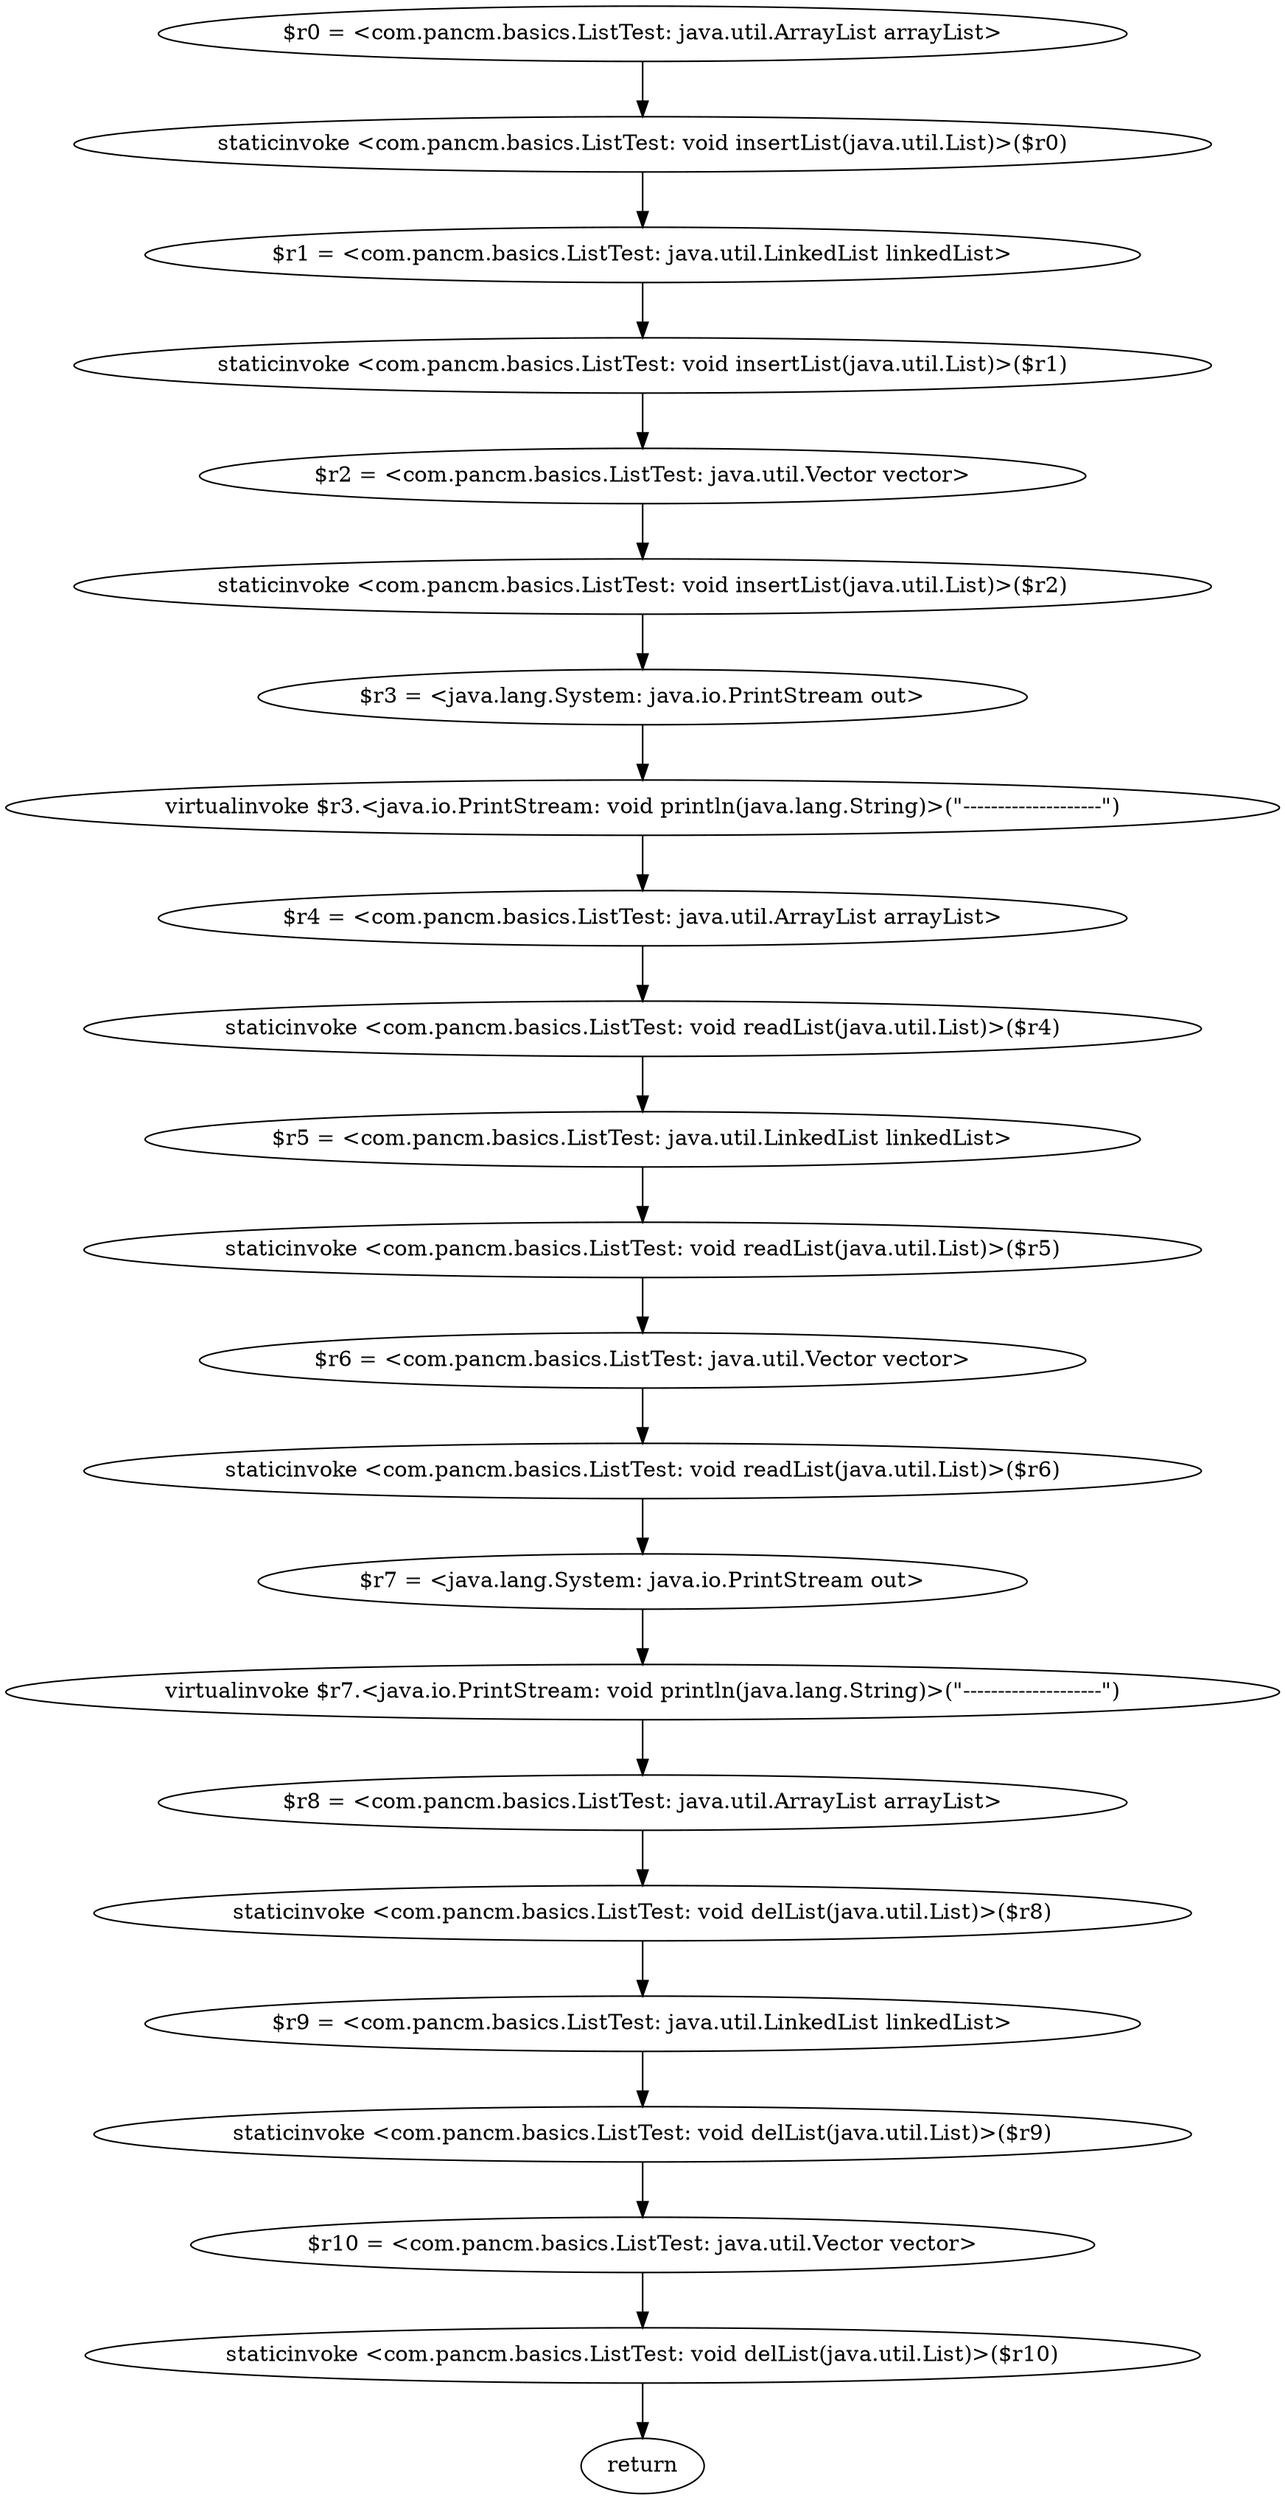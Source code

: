 digraph "unitGraph" {
    "$r0 = <com.pancm.basics.ListTest: java.util.ArrayList arrayList>"
    "staticinvoke <com.pancm.basics.ListTest: void insertList(java.util.List)>($r0)"
    "$r1 = <com.pancm.basics.ListTest: java.util.LinkedList linkedList>"
    "staticinvoke <com.pancm.basics.ListTest: void insertList(java.util.List)>($r1)"
    "$r2 = <com.pancm.basics.ListTest: java.util.Vector vector>"
    "staticinvoke <com.pancm.basics.ListTest: void insertList(java.util.List)>($r2)"
    "$r3 = <java.lang.System: java.io.PrintStream out>"
    "virtualinvoke $r3.<java.io.PrintStream: void println(java.lang.String)>(\"--------------------\")"
    "$r4 = <com.pancm.basics.ListTest: java.util.ArrayList arrayList>"
    "staticinvoke <com.pancm.basics.ListTest: void readList(java.util.List)>($r4)"
    "$r5 = <com.pancm.basics.ListTest: java.util.LinkedList linkedList>"
    "staticinvoke <com.pancm.basics.ListTest: void readList(java.util.List)>($r5)"
    "$r6 = <com.pancm.basics.ListTest: java.util.Vector vector>"
    "staticinvoke <com.pancm.basics.ListTest: void readList(java.util.List)>($r6)"
    "$r7 = <java.lang.System: java.io.PrintStream out>"
    "virtualinvoke $r7.<java.io.PrintStream: void println(java.lang.String)>(\"--------------------\")"
    "$r8 = <com.pancm.basics.ListTest: java.util.ArrayList arrayList>"
    "staticinvoke <com.pancm.basics.ListTest: void delList(java.util.List)>($r8)"
    "$r9 = <com.pancm.basics.ListTest: java.util.LinkedList linkedList>"
    "staticinvoke <com.pancm.basics.ListTest: void delList(java.util.List)>($r9)"
    "$r10 = <com.pancm.basics.ListTest: java.util.Vector vector>"
    "staticinvoke <com.pancm.basics.ListTest: void delList(java.util.List)>($r10)"
    "return"
    "$r0 = <com.pancm.basics.ListTest: java.util.ArrayList arrayList>"->"staticinvoke <com.pancm.basics.ListTest: void insertList(java.util.List)>($r0)";
    "staticinvoke <com.pancm.basics.ListTest: void insertList(java.util.List)>($r0)"->"$r1 = <com.pancm.basics.ListTest: java.util.LinkedList linkedList>";
    "$r1 = <com.pancm.basics.ListTest: java.util.LinkedList linkedList>"->"staticinvoke <com.pancm.basics.ListTest: void insertList(java.util.List)>($r1)";
    "staticinvoke <com.pancm.basics.ListTest: void insertList(java.util.List)>($r1)"->"$r2 = <com.pancm.basics.ListTest: java.util.Vector vector>";
    "$r2 = <com.pancm.basics.ListTest: java.util.Vector vector>"->"staticinvoke <com.pancm.basics.ListTest: void insertList(java.util.List)>($r2)";
    "staticinvoke <com.pancm.basics.ListTest: void insertList(java.util.List)>($r2)"->"$r3 = <java.lang.System: java.io.PrintStream out>";
    "$r3 = <java.lang.System: java.io.PrintStream out>"->"virtualinvoke $r3.<java.io.PrintStream: void println(java.lang.String)>(\"--------------------\")";
    "virtualinvoke $r3.<java.io.PrintStream: void println(java.lang.String)>(\"--------------------\")"->"$r4 = <com.pancm.basics.ListTest: java.util.ArrayList arrayList>";
    "$r4 = <com.pancm.basics.ListTest: java.util.ArrayList arrayList>"->"staticinvoke <com.pancm.basics.ListTest: void readList(java.util.List)>($r4)";
    "staticinvoke <com.pancm.basics.ListTest: void readList(java.util.List)>($r4)"->"$r5 = <com.pancm.basics.ListTest: java.util.LinkedList linkedList>";
    "$r5 = <com.pancm.basics.ListTest: java.util.LinkedList linkedList>"->"staticinvoke <com.pancm.basics.ListTest: void readList(java.util.List)>($r5)";
    "staticinvoke <com.pancm.basics.ListTest: void readList(java.util.List)>($r5)"->"$r6 = <com.pancm.basics.ListTest: java.util.Vector vector>";
    "$r6 = <com.pancm.basics.ListTest: java.util.Vector vector>"->"staticinvoke <com.pancm.basics.ListTest: void readList(java.util.List)>($r6)";
    "staticinvoke <com.pancm.basics.ListTest: void readList(java.util.List)>($r6)"->"$r7 = <java.lang.System: java.io.PrintStream out>";
    "$r7 = <java.lang.System: java.io.PrintStream out>"->"virtualinvoke $r7.<java.io.PrintStream: void println(java.lang.String)>(\"--------------------\")";
    "virtualinvoke $r7.<java.io.PrintStream: void println(java.lang.String)>(\"--------------------\")"->"$r8 = <com.pancm.basics.ListTest: java.util.ArrayList arrayList>";
    "$r8 = <com.pancm.basics.ListTest: java.util.ArrayList arrayList>"->"staticinvoke <com.pancm.basics.ListTest: void delList(java.util.List)>($r8)";
    "staticinvoke <com.pancm.basics.ListTest: void delList(java.util.List)>($r8)"->"$r9 = <com.pancm.basics.ListTest: java.util.LinkedList linkedList>";
    "$r9 = <com.pancm.basics.ListTest: java.util.LinkedList linkedList>"->"staticinvoke <com.pancm.basics.ListTest: void delList(java.util.List)>($r9)";
    "staticinvoke <com.pancm.basics.ListTest: void delList(java.util.List)>($r9)"->"$r10 = <com.pancm.basics.ListTest: java.util.Vector vector>";
    "$r10 = <com.pancm.basics.ListTest: java.util.Vector vector>"->"staticinvoke <com.pancm.basics.ListTest: void delList(java.util.List)>($r10)";
    "staticinvoke <com.pancm.basics.ListTest: void delList(java.util.List)>($r10)"->"return";
}
